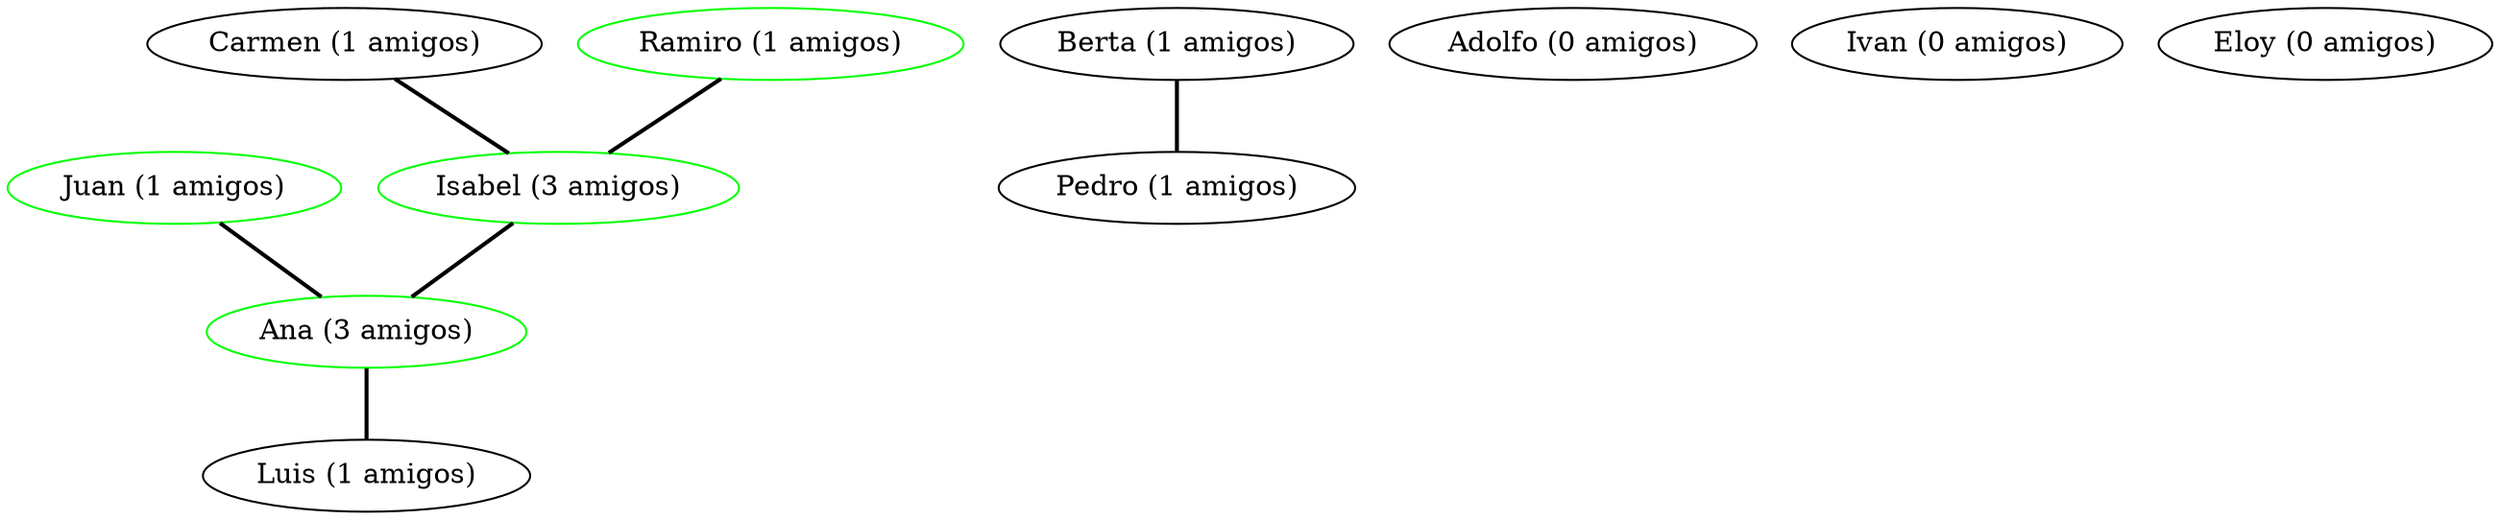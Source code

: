 strict graph G {
  1 [ color="green" label="Ana (3 amigos)" ];
  2 [ color="black" label="Berta (1 amigos)" ];
  3 [ color="black" label="Adolfo (0 amigos)" ];
  4 [ color="black" label="Ivan (0 amigos)" ];
  5 [ color="black" label="Carmen (1 amigos)" ];
  6 [ color="black" label="Luis (1 amigos)" ];
  7 [ color="green" label="Juan (1 amigos)" ];
  8 [ color="black" label="Pedro (1 amigos)" ];
  9 [ color="green" label="Ramiro (1 amigos)" ];
  10 [ color="black" label="Eloy (0 amigos)" ];
  11 [ color="green" label="Isabel (3 amigos)" ];
  1 -- 6 [ style="bold" label="" ];
  2 -- 8 [ style="bold" label="" ];
  9 -- 11 [ style="bold" label="" ];
  5 -- 11 [ style="bold" label="" ];
  7 -- 1 [ style="bold" label="" ];
  11 -- 1 [ style="bold" label="" ];
}
